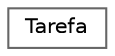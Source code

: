 digraph "Graphical Class Hierarchy"
{
 // INTERACTIVE_SVG=YES
 // LATEX_PDF_SIZE
  bgcolor="transparent";
  edge [fontname=Helvetica,fontsize=10,labelfontname=Helvetica,labelfontsize=10];
  node [fontname=Helvetica,fontsize=10,shape=box,height=0.2,width=0.4];
  rankdir="LR";
  Node0 [id="Node000000",label="Tarefa",height=0.2,width=0.4,color="grey40", fillcolor="white", style="filled",URL="$da/d23/class_tarefa.html",tooltip="Classe que representa uma Tarefa."];
}
